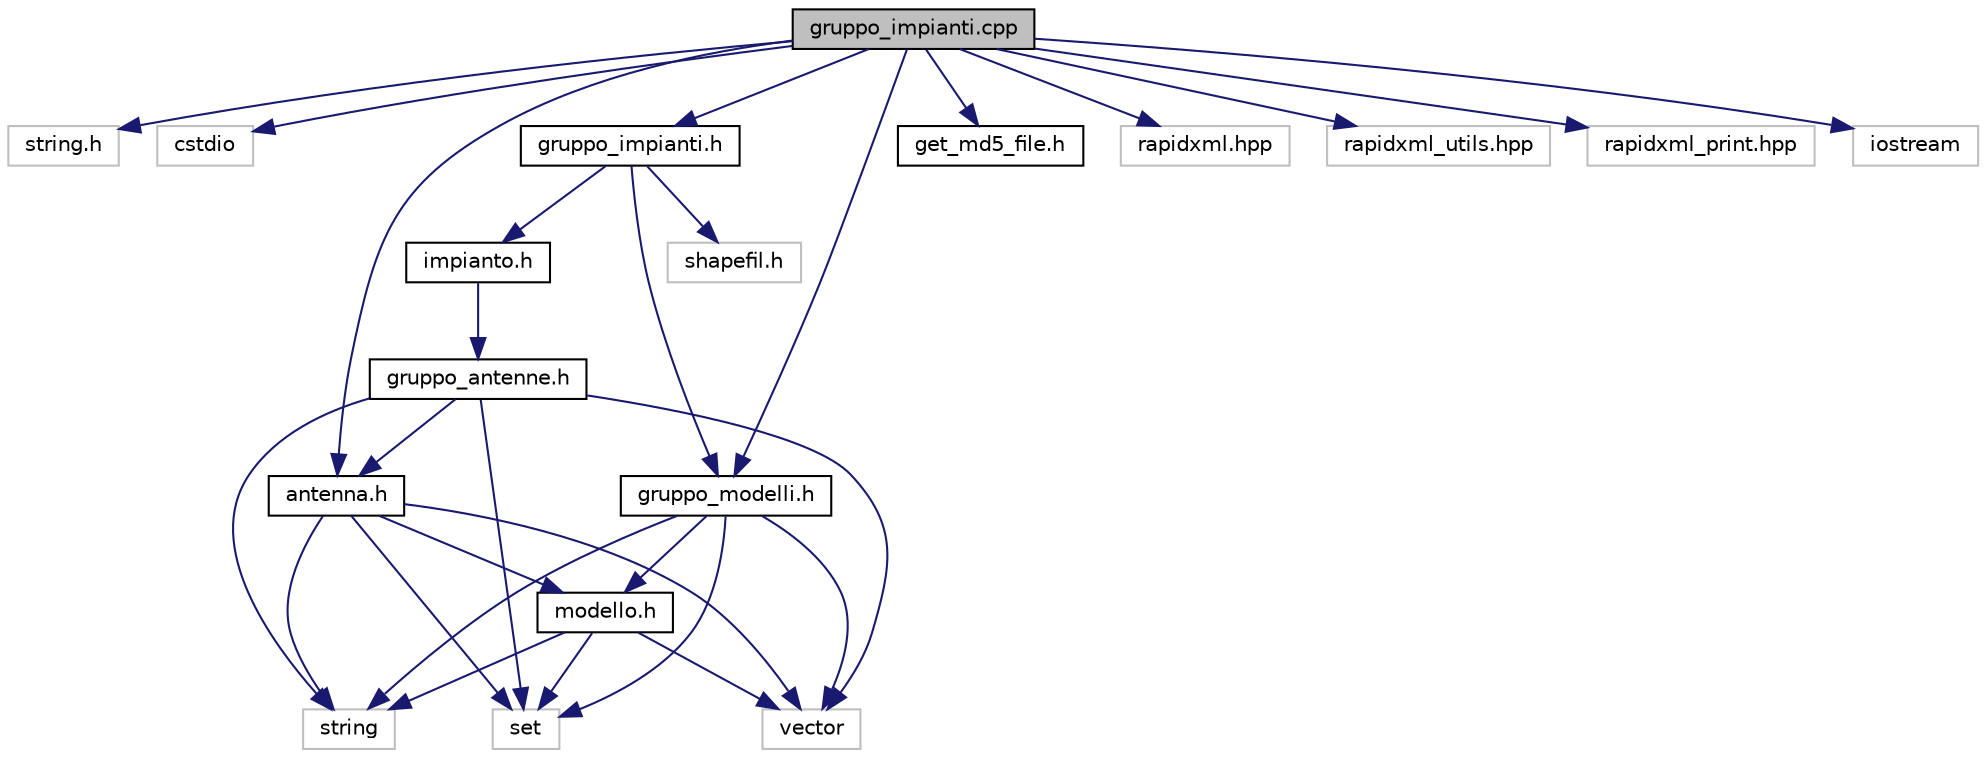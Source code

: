 digraph "gruppo_impianti.cpp"
{
  edge [fontname="Helvetica",fontsize="10",labelfontname="Helvetica",labelfontsize="10"];
  node [fontname="Helvetica",fontsize="10",shape=record];
  Node0 [label="gruppo_impianti.cpp",height=0.2,width=0.4,color="black", fillcolor="grey75", style="filled", fontcolor="black"];
  Node0 -> Node1 [color="midnightblue",fontsize="10",style="solid",fontname="Helvetica"];
  Node1 [label="string.h",height=0.2,width=0.4,color="grey75", fillcolor="white", style="filled"];
  Node0 -> Node2 [color="midnightblue",fontsize="10",style="solid",fontname="Helvetica"];
  Node2 [label="cstdio",height=0.2,width=0.4,color="grey75", fillcolor="white", style="filled"];
  Node0 -> Node3 [color="midnightblue",fontsize="10",style="solid",fontname="Helvetica"];
  Node3 [label="gruppo_impianti.h",height=0.2,width=0.4,color="black", fillcolor="white", style="filled",URL="$gruppo__impianti_8h.html",tooltip="Collezione di impianti con metodi di lettura, inserimento e rimozione. "];
  Node3 -> Node4 [color="midnightblue",fontsize="10",style="solid",fontname="Helvetica"];
  Node4 [label="shapefil.h",height=0.2,width=0.4,color="grey75", fillcolor="white", style="filled"];
  Node3 -> Node5 [color="midnightblue",fontsize="10",style="solid",fontname="Helvetica"];
  Node5 [label="gruppo_modelli.h",height=0.2,width=0.4,color="black", fillcolor="white", style="filled",URL="$gruppo__modelli_8h.html",tooltip="Collezione di modelli di antenna con metodi di lettura, inserimento e rimozione. "];
  Node5 -> Node6 [color="midnightblue",fontsize="10",style="solid",fontname="Helvetica"];
  Node6 [label="set",height=0.2,width=0.4,color="grey75", fillcolor="white", style="filled"];
  Node5 -> Node7 [color="midnightblue",fontsize="10",style="solid",fontname="Helvetica"];
  Node7 [label="string",height=0.2,width=0.4,color="grey75", fillcolor="white", style="filled"];
  Node5 -> Node8 [color="midnightblue",fontsize="10",style="solid",fontname="Helvetica"];
  Node8 [label="vector",height=0.2,width=0.4,color="grey75", fillcolor="white", style="filled"];
  Node5 -> Node9 [color="midnightblue",fontsize="10",style="solid",fontname="Helvetica"];
  Node9 [label="modello.h",height=0.2,width=0.4,color="black", fillcolor="white", style="filled",URL="$modello_8h.html",tooltip="Classe contenente le caratteristiche tecniche dei modelli di antenna. "];
  Node9 -> Node6 [color="midnightblue",fontsize="10",style="solid",fontname="Helvetica"];
  Node9 -> Node7 [color="midnightblue",fontsize="10",style="solid",fontname="Helvetica"];
  Node9 -> Node8 [color="midnightblue",fontsize="10",style="solid",fontname="Helvetica"];
  Node3 -> Node10 [color="midnightblue",fontsize="10",style="solid",fontname="Helvetica"];
  Node10 [label="impianto.h",height=0.2,width=0.4,color="black", fillcolor="white", style="filled",URL="$impianto_8h.html",tooltip="Classe contenente le caratteristiche tecniche degli impianti di antenna. "];
  Node10 -> Node11 [color="midnightblue",fontsize="10",style="solid",fontname="Helvetica"];
  Node11 [label="gruppo_antenne.h",height=0.2,width=0.4,color="black", fillcolor="white", style="filled",URL="$gruppo__antenne_8h.html",tooltip="Collezione di antenne con metodi di lettura, inserimento e rimozione. "];
  Node11 -> Node6 [color="midnightblue",fontsize="10",style="solid",fontname="Helvetica"];
  Node11 -> Node7 [color="midnightblue",fontsize="10",style="solid",fontname="Helvetica"];
  Node11 -> Node8 [color="midnightblue",fontsize="10",style="solid",fontname="Helvetica"];
  Node11 -> Node12 [color="midnightblue",fontsize="10",style="solid",fontname="Helvetica"];
  Node12 [label="antenna.h",height=0.2,width=0.4,color="black", fillcolor="white", style="filled",URL="$antenna_8h.html",tooltip="Classe contenente le caratteristiche tecniche delle antenne. "];
  Node12 -> Node6 [color="midnightblue",fontsize="10",style="solid",fontname="Helvetica"];
  Node12 -> Node7 [color="midnightblue",fontsize="10",style="solid",fontname="Helvetica"];
  Node12 -> Node8 [color="midnightblue",fontsize="10",style="solid",fontname="Helvetica"];
  Node12 -> Node9 [color="midnightblue",fontsize="10",style="solid",fontname="Helvetica"];
  Node0 -> Node5 [color="midnightblue",fontsize="10",style="solid",fontname="Helvetica"];
  Node0 -> Node12 [color="midnightblue",fontsize="10",style="solid",fontname="Helvetica"];
  Node0 -> Node13 [color="midnightblue",fontsize="10",style="solid",fontname="Helvetica"];
  Node13 [label="get_md5_file.h",height=0.2,width=0.4,color="black", fillcolor="white", style="filled",URL="$get__md5__file_8h.html",tooltip="Funzione per calcolare l&#39;MD5 del contenuto di un file. "];
  Node0 -> Node14 [color="midnightblue",fontsize="10",style="solid",fontname="Helvetica"];
  Node14 [label="rapidxml.hpp",height=0.2,width=0.4,color="grey75", fillcolor="white", style="filled"];
  Node0 -> Node15 [color="midnightblue",fontsize="10",style="solid",fontname="Helvetica"];
  Node15 [label="rapidxml_utils.hpp",height=0.2,width=0.4,color="grey75", fillcolor="white", style="filled"];
  Node0 -> Node16 [color="midnightblue",fontsize="10",style="solid",fontname="Helvetica"];
  Node16 [label="rapidxml_print.hpp",height=0.2,width=0.4,color="grey75", fillcolor="white", style="filled"];
  Node0 -> Node17 [color="midnightblue",fontsize="10",style="solid",fontname="Helvetica"];
  Node17 [label="iostream",height=0.2,width=0.4,color="grey75", fillcolor="white", style="filled"];
}
